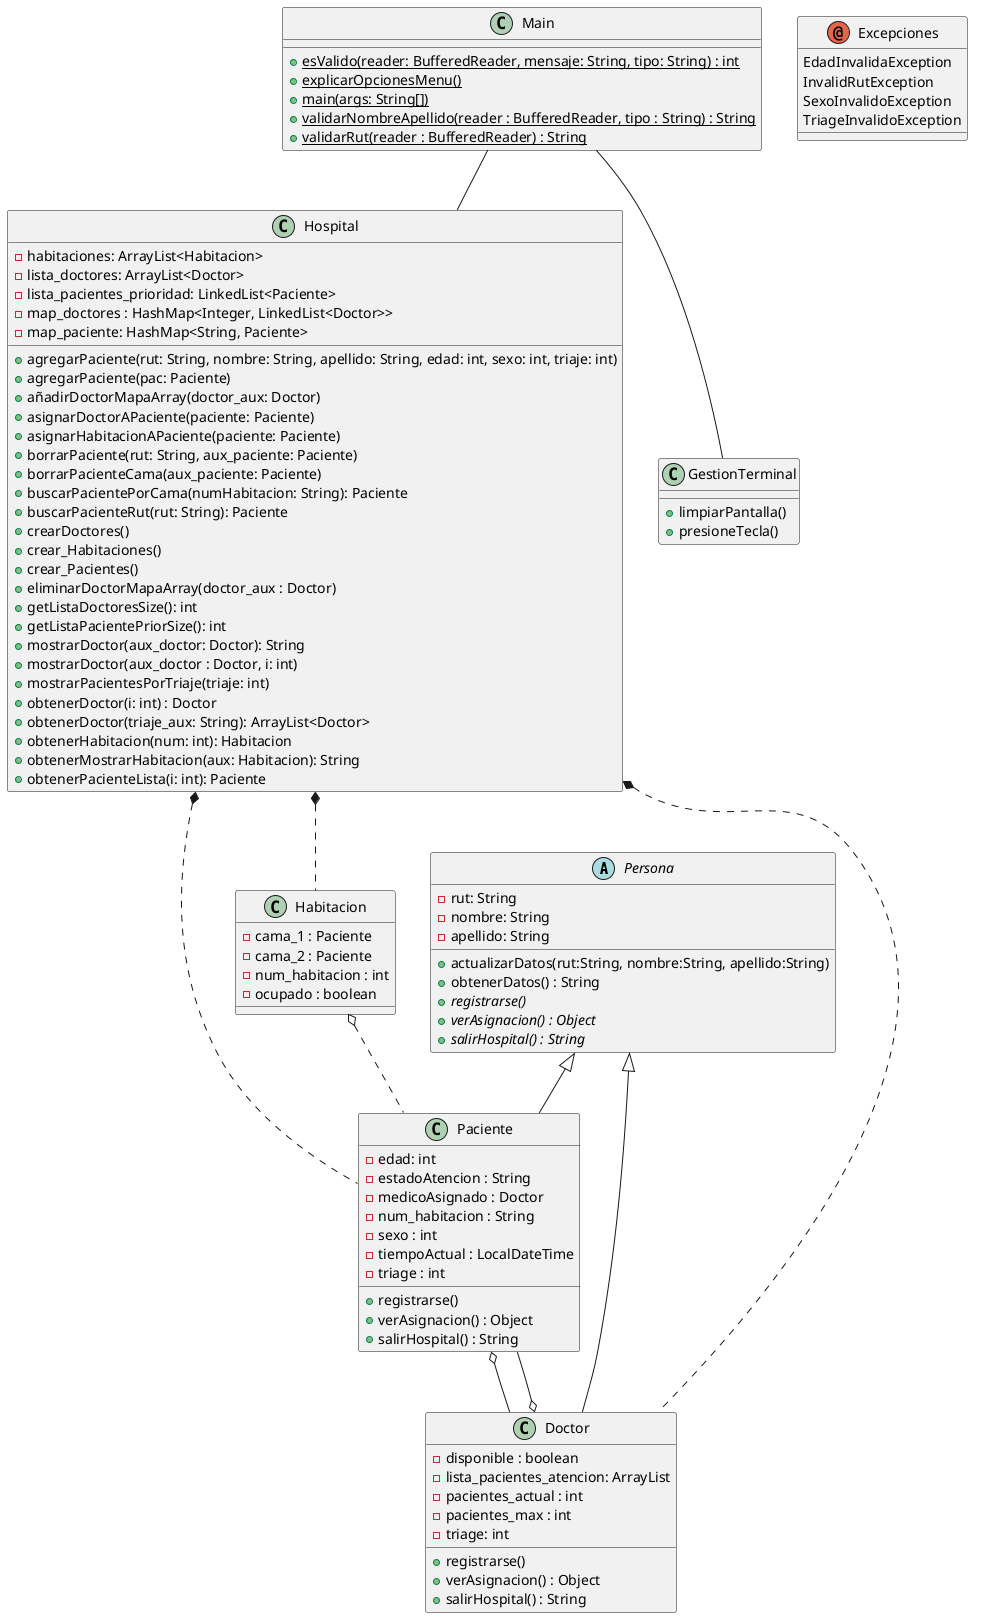 @startuml
abstract class Persona
{
    -rut: String
    -nombre: String
    -apellido: String
    +actualizarDatos(rut:String, nombre:String, apellido:String)
    +obtenerDatos() : String
    {abstract}+registrarse()
    {abstract}+verAsignacion() : Object
    {abstract}+salirHospital() : String
}

class Paciente
{
    -edad: int
    -estadoAtencion : String
    -medicoAsignado : Doctor
    -num_habitacion : String
    -sexo : int
    -tiempoActual : LocalDateTime
    -triage : int
    +registrarse()
    +verAsignacion() : Object
    +salirHospital() : String
}

class Doctor
{
    -disponible : boolean
    -lista_pacientes_atencion: ArrayList
    -pacientes_actual : int
    -pacientes_max : int
    -triage: int
    +registrarse()
    +verAsignacion() : Object
    +salirHospital() : String
}

class Habitacion
{
    -cama_1 : Paciente
    -cama_2 : Paciente
    -num_habitacion : int
    -ocupado : boolean
}

class Hospital
{
    -habitaciones: ArrayList<Habitacion>
    -lista_doctores: ArrayList<Doctor>
    -lista_pacientes_prioridad: LinkedList<Paciente>
    -map_doctores : HashMap<Integer, LinkedList<Doctor>>
    -map_paciente: HashMap<String, Paciente>
    + agregarPaciente(rut: String, nombre: String, apellido: String, edad: int, sexo: int, triaje: int)
    + agregarPaciente(pac: Paciente)
    + añadirDoctorMapaArray(doctor_aux: Doctor)
    + asignarDoctorAPaciente(paciente: Paciente)
    + asignarHabitacionAPaciente(paciente: Paciente)
    + borrarPaciente(rut: String, aux_paciente: Paciente)
    + borrarPacienteCama(aux_paciente: Paciente)
    + buscarPacientePorCama(numHabitacion: String): Paciente
    + buscarPacienteRut(rut: String): Paciente
    + crearDoctores()
    + crear_Habitaciones()
    + crear_Pacientes()
    + eliminarDoctorMapaArray(doctor_aux : Doctor)
    + getListaDoctoresSize(): int
    + getListaPacientePriorSize(): int
    + mostrarDoctor(aux_doctor: Doctor): String
    + mostrarDoctor(aux_doctor : Doctor, i: int)
    + mostrarPacientesPorTriaje(triaje: int)
    + obtenerDoctor(i: int) : Doctor
    + obtenerDoctor(triaje_aux: String): ArrayList<Doctor>
    + obtenerHabitacion(num: int): Habitacion
    + obtenerMostrarHabitacion(aux: Habitacion): String
    + obtenerPacienteLista(i: int): Paciente
}

class GestionTerminal
{
    +limpiarPantalla()
    +presioneTecla()
}

class Main
{
    {static}+esValido(reader: BufferedReader, mensaje: String, tipo: String) : int
    {static}+explicarOpcionesMenu()
    {static}+main(args: String[])
    {static}+validarNombreApellido(reader : BufferedReader, tipo : String) : String
    {static}+validarRut(reader : BufferedReader) : String
}

annotation Excepciones
{
    EdadInvalidaException
    InvalidRutException
    SexoInvalidoException
    TriageInvalidoException
}

Main -- Hospital
Main -- GestionTerminal

Hospital *.. Paciente
Hospital *.. Habitacion
Hospital *.. Doctor

Habitacion o.. Paciente

Paciente o-- Doctor
Doctor o-- Paciente

Persona <|-- Paciente
Persona <|-- Doctor

@enduml
